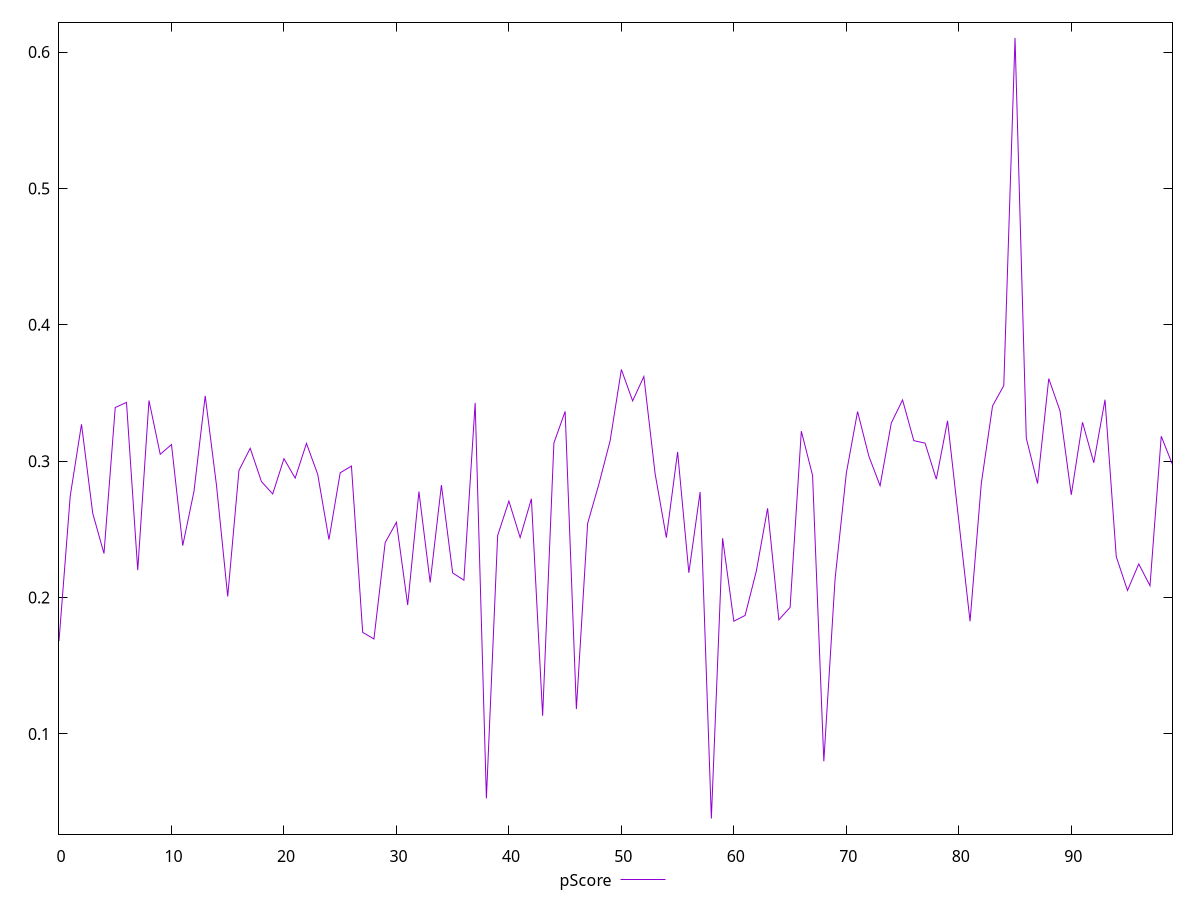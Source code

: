 reset

$pScore <<EOF
0 0.16813554654878837
1 0.27456628811672
2 0.32708586565247605
3 0.2617573462771553
4 0.23234179429509488
5 0.3393584432152052
6 0.34311857430253256
7 0.22009179782236876
8 0.3445122396786749
9 0.3050524069337314
10 0.312241100448949
11 0.2380901847588326
12 0.27787410941793556
13 0.34789025934710893
14 0.2824322727983902
15 0.2007988390064983
16 0.29322863306181257
17 0.30949093550589285
18 0.28504498261757916
19 0.2759926907843788
20 0.30185430190707147
21 0.28761870322923655
22 0.3130329286768905
23 0.290433423690541
24 0.24250913100232863
25 0.29148547450919926
26 0.29645077531094627
27 0.1744711898645867
28 0.16964236136159583
29 0.24032210816741573
30 0.2552157950190922
31 0.1945439669735448
32 0.27770082816740665
33 0.21103830790918676
34 0.2824763068013659
35 0.21807731011286813
36 0.21274006728854467
37 0.3427459024269612
38 0.0527383282290213
39 0.24549017016222413
40 0.2707551954563776
41 0.2440111914300721
42 0.27246416113554106
43 0.11334762774201823
44 0.31331964302943316
45 0.33651092933684046
46 0.11825870005700717
47 0.2543872168987121
48 0.2831952346039564
49 0.3149899009328924
50 0.3672435075409291
51 0.3442210074990902
52 0.36207696458678157
53 0.29083430120288734
54 0.24394785864886126
55 0.30678046719547647
56 0.21818358858206321
57 0.27737696126234046
58 0.03798586860467251
59 0.2435020948081903
60 0.18266885325311366
61 0.18689398080960806
62 0.21947616711151652
63 0.2654292253274551
64 0.18370412999748925
65 0.19282627936762237
66 0.3220197833416938
67 0.2895349735504594
68 0.07993487871844851
69 0.21356400108838813
70 0.29119222981480136
71 0.3364073705693942
72 0.30375147282900444
73 0.282034439489286
74 0.3280482571691041
75 0.34492360255591126
76 0.3150708797256548
77 0.31323556812821396
78 0.28681561988751236
79 0.32963343816049395
80 0.2561060806564442
81 0.18258998671670518
82 0.2836000647111615
83 0.3404582832451999
84 0.3554477609846483
85 0.6103927324011045
86 0.31689245622279877
87 0.28362758121920434
88 0.36054203516593236
89 0.33689489554188207
90 0.2753528074207721
91 0.3285265708937987
92 0.29888197482123674
93 0.34509002582134013
94 0.22998422476604552
95 0.20522411231702065
96 0.22466422614288795
97 0.2086855338605339
98 0.31829117090424064
99 0.2974242919087898
EOF

set key outside below
set xrange [0:99]
set yrange [0.026537731328743874:0.6218408696770331]
set trange [0.026537731328743874:0.6218408696770331]
set terminal svg size 640, 500 enhanced background rgb 'white'
set output "report_00013_2021-02-09T12-04-24.940Z/largest-contentful-paint/samples/pages+cached+noadtech+nomedia+nocss/pScore/values.svg"

plot $pScore title "pScore" with line

reset
